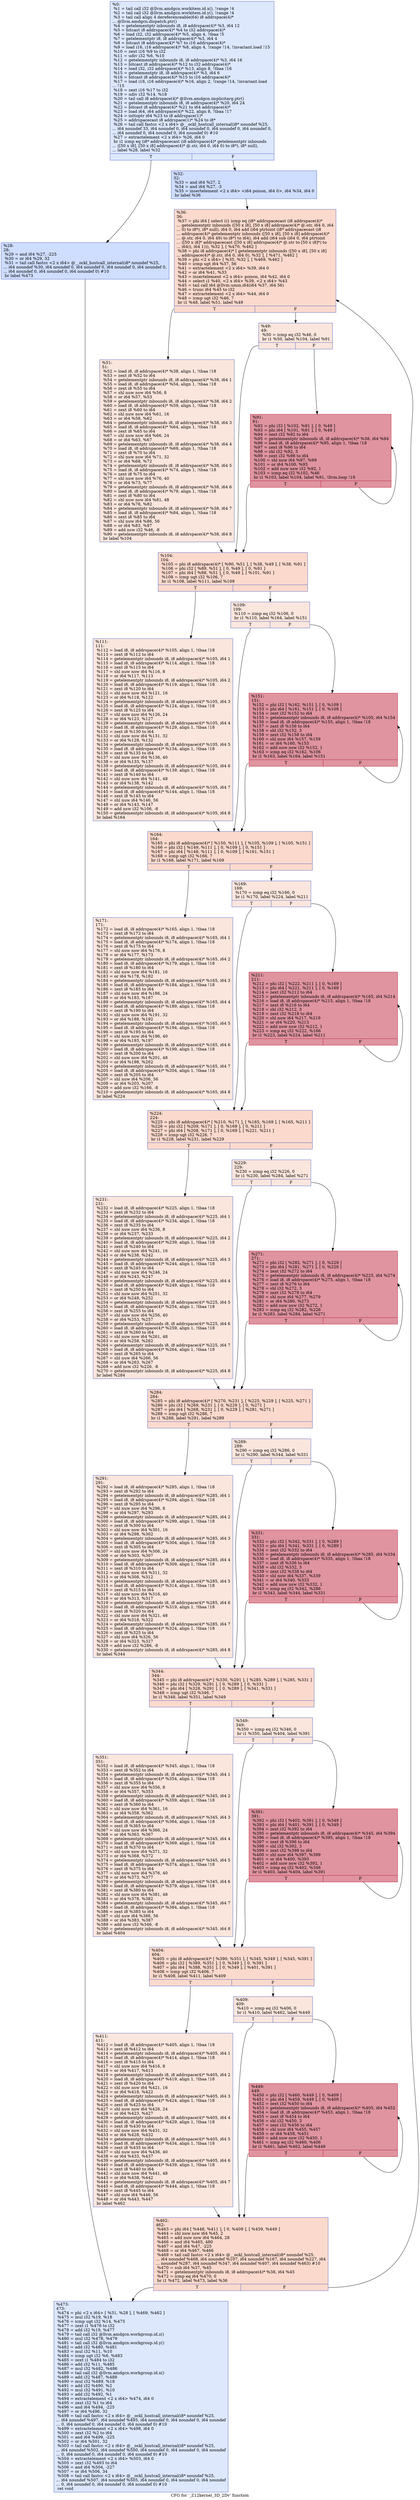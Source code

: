 digraph "CFG for '_Z12kernel_3D_2Dv' function" {
	label="CFG for '_Z12kernel_3D_2Dv' function";

	Node0x4ec10a0 [shape=record,color="#3d50c3ff", style=filled, fillcolor="#b2ccfb70",label="{%0:\l  %1 = tail call i32 @llvm.amdgcn.workitem.id.x(), !range !4\l  %2 = tail call i32 @llvm.amdgcn.workitem.id.y(), !range !4\l  %3 = tail call align 4 dereferenceable(64) i8 addrspace(4)*\l... @llvm.amdgcn.dispatch.ptr()\l  %4 = getelementptr inbounds i8, i8 addrspace(4)* %3, i64 12\l  %5 = bitcast i8 addrspace(4)* %4 to i32 addrspace(4)*\l  %6 = load i32, i32 addrspace(4)* %5, align 4, !tbaa !5\l  %7 = getelementptr i8, i8 addrspace(4)* %3, i64 4\l  %8 = bitcast i8 addrspace(4)* %7 to i16 addrspace(4)*\l  %9 = load i16, i16 addrspace(4)* %8, align 4, !range !14, !invariant.load !15\l  %10 = zext i16 %9 to i32\l  %11 = udiv i32 %6, %10\l  %12 = getelementptr inbounds i8, i8 addrspace(4)* %3, i64 16\l  %13 = bitcast i8 addrspace(4)* %12 to i32 addrspace(4)*\l  %14 = load i32, i32 addrspace(4)* %13, align 8, !tbaa !16\l  %15 = getelementptr i8, i8 addrspace(4)* %3, i64 6\l  %16 = bitcast i8 addrspace(4)* %15 to i16 addrspace(4)*\l  %17 = load i16, i16 addrspace(4)* %16, align 2, !range !14, !invariant.load\l... !15\l  %18 = zext i16 %17 to i32\l  %19 = udiv i32 %14, %18\l  %20 = tail call i8 addrspace(4)* @llvm.amdgcn.implicitarg.ptr()\l  %21 = getelementptr inbounds i8, i8 addrspace(4)* %20, i64 24\l  %22 = bitcast i8 addrspace(4)* %21 to i64 addrspace(4)*\l  %23 = load i64, i64 addrspace(4)* %22, align 8, !tbaa !17\l  %24 = inttoptr i64 %23 to i8 addrspace(1)*\l  %25 = addrspacecast i8 addrspace(1)* %24 to i8*\l  %26 = tail call fastcc \<2 x i64\> @__ockl_hostcall_internal(i8* noundef %25,\l... i64 noundef 33, i64 noundef 0, i64 noundef 0, i64 noundef 0, i64 noundef 0,\l... i64 noundef 0, i64 noundef 0, i64 noundef 0) #10\l  %27 = extractelement \<2 x i64\> %26, i64 0\l  br i1 icmp eq (i8* addrspacecast (i8 addrspace(4)* getelementptr inbounds\l... ([50 x i8], [50 x i8] addrspace(4)* @.str, i64 0, i64 0) to i8*), i8* null),\l... label %28, label %32\l|{<s0>T|<s1>F}}"];
	Node0x4ec10a0:s0 -> Node0x4ec58a0;
	Node0x4ec10a0:s1 -> Node0x4ec6290;
	Node0x4ec58a0 [shape=record,color="#3d50c3ff", style=filled, fillcolor="#93b5fe70",label="{%28:\l28:                                               \l  %29 = and i64 %27, -225\l  %30 = or i64 %29, 32\l  %31 = tail call fastcc \<2 x i64\> @__ockl_hostcall_internal(i8* noundef %25,\l... i64 noundef %30, i64 noundef 0, i64 noundef 0, i64 noundef 0, i64 noundef 0,\l... i64 noundef 0, i64 noundef 0, i64 noundef 0) #10\l  br label %473\l}"];
	Node0x4ec58a0 -> Node0x4ec6570;
	Node0x4ec6290 [shape=record,color="#3d50c3ff", style=filled, fillcolor="#93b5fe70",label="{%32:\l32:                                               \l  %33 = and i64 %27, 2\l  %34 = and i64 %27, -3\l  %35 = insertelement \<2 x i64\> \<i64 poison, i64 0\>, i64 %34, i64 0\l  br label %36\l}"];
	Node0x4ec6290 -> Node0x4ec7230;
	Node0x4ec7230 [shape=record,color="#3d50c3ff", style=filled, fillcolor="#f7ac8e70",label="{%36:\l36:                                               \l  %37 = phi i64 [ select (i1 icmp eq (i8* addrspacecast (i8 addrspace(4)*\l... getelementptr inbounds ([50 x i8], [50 x i8] addrspace(4)* @.str, i64 0, i64\l... 0) to i8*), i8* null), i64 0, i64 add (i64 ptrtoint (i8* addrspacecast (i8\l... addrspace(4)* getelementptr inbounds ([50 x i8], [50 x i8] addrspace(4)*\l... @.str, i64 0, i64 49) to i8*) to i64), i64 add (i64 sub (i64 0, i64 ptrtoint\l... ([50 x i8]* addrspacecast ([50 x i8] addrspace(4)* @.str to [50 x i8]*) to\l... i64)), i64 1))), %32 ], [ %470, %462 ]\l  %38 = phi i8 addrspace(4)* [ getelementptr inbounds ([50 x i8], [50 x i8]\l... addrspace(4)* @.str, i64 0, i64 0), %32 ], [ %471, %462 ]\l  %39 = phi \<2 x i64\> [ %35, %32 ], [ %469, %462 ]\l  %40 = icmp ugt i64 %37, 56\l  %41 = extractelement \<2 x i64\> %39, i64 0\l  %42 = or i64 %41, %33\l  %43 = insertelement \<2 x i64\> poison, i64 %42, i64 0\l  %44 = select i1 %40, \<2 x i64\> %39, \<2 x i64\> %43\l  %45 = tail call i64 @llvm.umin.i64(i64 %37, i64 56)\l  %46 = trunc i64 %45 to i32\l  %47 = extractelement \<2 x i64\> %44, i64 0\l  %48 = icmp ugt i32 %46, 7\l  br i1 %48, label %51, label %49\l|{<s0>T|<s1>F}}"];
	Node0x4ec7230:s0 -> Node0x4ec8180;
	Node0x4ec7230:s1 -> Node0x4ec8210;
	Node0x4ec8210 [shape=record,color="#3d50c3ff", style=filled, fillcolor="#f3c7b170",label="{%49:\l49:                                               \l  %50 = icmp eq i32 %46, 0\l  br i1 %50, label %104, label %91\l|{<s0>T|<s1>F}}"];
	Node0x4ec8210:s0 -> Node0x4ec8410;
	Node0x4ec8210:s1 -> Node0x4ec8460;
	Node0x4ec8180 [shape=record,color="#3d50c3ff", style=filled, fillcolor="#f3c7b170",label="{%51:\l51:                                               \l  %52 = load i8, i8 addrspace(4)* %38, align 1, !tbaa !18\l  %53 = zext i8 %52 to i64\l  %54 = getelementptr inbounds i8, i8 addrspace(4)* %38, i64 1\l  %55 = load i8, i8 addrspace(4)* %54, align 1, !tbaa !18\l  %56 = zext i8 %55 to i64\l  %57 = shl nuw nsw i64 %56, 8\l  %58 = or i64 %57, %53\l  %59 = getelementptr inbounds i8, i8 addrspace(4)* %38, i64 2\l  %60 = load i8, i8 addrspace(4)* %59, align 1, !tbaa !18\l  %61 = zext i8 %60 to i64\l  %62 = shl nuw nsw i64 %61, 16\l  %63 = or i64 %58, %62\l  %64 = getelementptr inbounds i8, i8 addrspace(4)* %38, i64 3\l  %65 = load i8, i8 addrspace(4)* %64, align 1, !tbaa !18\l  %66 = zext i8 %65 to i64\l  %67 = shl nuw nsw i64 %66, 24\l  %68 = or i64 %63, %67\l  %69 = getelementptr inbounds i8, i8 addrspace(4)* %38, i64 4\l  %70 = load i8, i8 addrspace(4)* %69, align 1, !tbaa !18\l  %71 = zext i8 %70 to i64\l  %72 = shl nuw nsw i64 %71, 32\l  %73 = or i64 %68, %72\l  %74 = getelementptr inbounds i8, i8 addrspace(4)* %38, i64 5\l  %75 = load i8, i8 addrspace(4)* %74, align 1, !tbaa !18\l  %76 = zext i8 %75 to i64\l  %77 = shl nuw nsw i64 %76, 40\l  %78 = or i64 %73, %77\l  %79 = getelementptr inbounds i8, i8 addrspace(4)* %38, i64 6\l  %80 = load i8, i8 addrspace(4)* %79, align 1, !tbaa !18\l  %81 = zext i8 %80 to i64\l  %82 = shl nuw nsw i64 %81, 48\l  %83 = or i64 %78, %82\l  %84 = getelementptr inbounds i8, i8 addrspace(4)* %38, i64 7\l  %85 = load i8, i8 addrspace(4)* %84, align 1, !tbaa !18\l  %86 = zext i8 %85 to i64\l  %87 = shl nuw i64 %86, 56\l  %88 = or i64 %83, %87\l  %89 = add nsw i32 %46, -8\l  %90 = getelementptr inbounds i8, i8 addrspace(4)* %38, i64 8\l  br label %104\l}"];
	Node0x4ec8180 -> Node0x4ec8410;
	Node0x4ec8460 [shape=record,color="#b70d28ff", style=filled, fillcolor="#b70d2870",label="{%91:\l91:                                               \l  %92 = phi i32 [ %102, %91 ], [ 0, %49 ]\l  %93 = phi i64 [ %101, %91 ], [ 0, %49 ]\l  %94 = zext i32 %92 to i64\l  %95 = getelementptr inbounds i8, i8 addrspace(4)* %38, i64 %94\l  %96 = load i8, i8 addrspace(4)* %95, align 1, !tbaa !18\l  %97 = zext i8 %96 to i64\l  %98 = shl i32 %92, 3\l  %99 = zext i32 %98 to i64\l  %100 = shl nuw i64 %97, %99\l  %101 = or i64 %100, %93\l  %102 = add nuw nsw i32 %92, 1\l  %103 = icmp eq i32 %102, %46\l  br i1 %103, label %104, label %91, !llvm.loop !19\l|{<s0>T|<s1>F}}"];
	Node0x4ec8460:s0 -> Node0x4ec8410;
	Node0x4ec8460:s1 -> Node0x4ec8460;
	Node0x4ec8410 [shape=record,color="#3d50c3ff", style=filled, fillcolor="#f7ac8e70",label="{%104:\l104:                                              \l  %105 = phi i8 addrspace(4)* [ %90, %51 ], [ %38, %49 ], [ %38, %91 ]\l  %106 = phi i32 [ %89, %51 ], [ 0, %49 ], [ 0, %91 ]\l  %107 = phi i64 [ %88, %51 ], [ 0, %49 ], [ %101, %91 ]\l  %108 = icmp ugt i32 %106, 7\l  br i1 %108, label %111, label %109\l|{<s0>T|<s1>F}}"];
	Node0x4ec8410:s0 -> Node0x4ecb0a0;
	Node0x4ec8410:s1 -> Node0x4ecb0f0;
	Node0x4ecb0f0 [shape=record,color="#3d50c3ff", style=filled, fillcolor="#f3c7b170",label="{%109:\l109:                                              \l  %110 = icmp eq i32 %106, 0\l  br i1 %110, label %164, label %151\l|{<s0>T|<s1>F}}"];
	Node0x4ecb0f0:s0 -> Node0x4ecb2c0;
	Node0x4ecb0f0:s1 -> Node0x4ecb310;
	Node0x4ecb0a0 [shape=record,color="#3d50c3ff", style=filled, fillcolor="#f3c7b170",label="{%111:\l111:                                              \l  %112 = load i8, i8 addrspace(4)* %105, align 1, !tbaa !18\l  %113 = zext i8 %112 to i64\l  %114 = getelementptr inbounds i8, i8 addrspace(4)* %105, i64 1\l  %115 = load i8, i8 addrspace(4)* %114, align 1, !tbaa !18\l  %116 = zext i8 %115 to i64\l  %117 = shl nuw nsw i64 %116, 8\l  %118 = or i64 %117, %113\l  %119 = getelementptr inbounds i8, i8 addrspace(4)* %105, i64 2\l  %120 = load i8, i8 addrspace(4)* %119, align 1, !tbaa !18\l  %121 = zext i8 %120 to i64\l  %122 = shl nuw nsw i64 %121, 16\l  %123 = or i64 %118, %122\l  %124 = getelementptr inbounds i8, i8 addrspace(4)* %105, i64 3\l  %125 = load i8, i8 addrspace(4)* %124, align 1, !tbaa !18\l  %126 = zext i8 %125 to i64\l  %127 = shl nuw nsw i64 %126, 24\l  %128 = or i64 %123, %127\l  %129 = getelementptr inbounds i8, i8 addrspace(4)* %105, i64 4\l  %130 = load i8, i8 addrspace(4)* %129, align 1, !tbaa !18\l  %131 = zext i8 %130 to i64\l  %132 = shl nuw nsw i64 %131, 32\l  %133 = or i64 %128, %132\l  %134 = getelementptr inbounds i8, i8 addrspace(4)* %105, i64 5\l  %135 = load i8, i8 addrspace(4)* %134, align 1, !tbaa !18\l  %136 = zext i8 %135 to i64\l  %137 = shl nuw nsw i64 %136, 40\l  %138 = or i64 %133, %137\l  %139 = getelementptr inbounds i8, i8 addrspace(4)* %105, i64 6\l  %140 = load i8, i8 addrspace(4)* %139, align 1, !tbaa !18\l  %141 = zext i8 %140 to i64\l  %142 = shl nuw nsw i64 %141, 48\l  %143 = or i64 %138, %142\l  %144 = getelementptr inbounds i8, i8 addrspace(4)* %105, i64 7\l  %145 = load i8, i8 addrspace(4)* %144, align 1, !tbaa !18\l  %146 = zext i8 %145 to i64\l  %147 = shl nuw i64 %146, 56\l  %148 = or i64 %143, %147\l  %149 = add nsw i32 %106, -8\l  %150 = getelementptr inbounds i8, i8 addrspace(4)* %105, i64 8\l  br label %164\l}"];
	Node0x4ecb0a0 -> Node0x4ecb2c0;
	Node0x4ecb310 [shape=record,color="#b70d28ff", style=filled, fillcolor="#b70d2870",label="{%151:\l151:                                              \l  %152 = phi i32 [ %162, %151 ], [ 0, %109 ]\l  %153 = phi i64 [ %161, %151 ], [ 0, %109 ]\l  %154 = zext i32 %152 to i64\l  %155 = getelementptr inbounds i8, i8 addrspace(4)* %105, i64 %154\l  %156 = load i8, i8 addrspace(4)* %155, align 1, !tbaa !18\l  %157 = zext i8 %156 to i64\l  %158 = shl i32 %152, 3\l  %159 = zext i32 %158 to i64\l  %160 = shl nuw i64 %157, %159\l  %161 = or i64 %160, %153\l  %162 = add nuw nsw i32 %152, 1\l  %163 = icmp eq i32 %162, %106\l  br i1 %163, label %164, label %151\l|{<s0>T|<s1>F}}"];
	Node0x4ecb310:s0 -> Node0x4ecb2c0;
	Node0x4ecb310:s1 -> Node0x4ecb310;
	Node0x4ecb2c0 [shape=record,color="#3d50c3ff", style=filled, fillcolor="#f7ac8e70",label="{%164:\l164:                                              \l  %165 = phi i8 addrspace(4)* [ %150, %111 ], [ %105, %109 ], [ %105, %151 ]\l  %166 = phi i32 [ %149, %111 ], [ 0, %109 ], [ 0, %151 ]\l  %167 = phi i64 [ %148, %111 ], [ 0, %109 ], [ %161, %151 ]\l  %168 = icmp ugt i32 %166, 7\l  br i1 %168, label %171, label %169\l|{<s0>T|<s1>F}}"];
	Node0x4ecb2c0:s0 -> Node0x4ecd7f0;
	Node0x4ecb2c0:s1 -> Node0x4ecd840;
	Node0x4ecd840 [shape=record,color="#3d50c3ff", style=filled, fillcolor="#f3c7b170",label="{%169:\l169:                                              \l  %170 = icmp eq i32 %166, 0\l  br i1 %170, label %224, label %211\l|{<s0>T|<s1>F}}"];
	Node0x4ecd840:s0 -> Node0x4ecd9d0;
	Node0x4ecd840:s1 -> Node0x4ecda20;
	Node0x4ecd7f0 [shape=record,color="#3d50c3ff", style=filled, fillcolor="#f3c7b170",label="{%171:\l171:                                              \l  %172 = load i8, i8 addrspace(4)* %165, align 1, !tbaa !18\l  %173 = zext i8 %172 to i64\l  %174 = getelementptr inbounds i8, i8 addrspace(4)* %165, i64 1\l  %175 = load i8, i8 addrspace(4)* %174, align 1, !tbaa !18\l  %176 = zext i8 %175 to i64\l  %177 = shl nuw nsw i64 %176, 8\l  %178 = or i64 %177, %173\l  %179 = getelementptr inbounds i8, i8 addrspace(4)* %165, i64 2\l  %180 = load i8, i8 addrspace(4)* %179, align 1, !tbaa !18\l  %181 = zext i8 %180 to i64\l  %182 = shl nuw nsw i64 %181, 16\l  %183 = or i64 %178, %182\l  %184 = getelementptr inbounds i8, i8 addrspace(4)* %165, i64 3\l  %185 = load i8, i8 addrspace(4)* %184, align 1, !tbaa !18\l  %186 = zext i8 %185 to i64\l  %187 = shl nuw nsw i64 %186, 24\l  %188 = or i64 %183, %187\l  %189 = getelementptr inbounds i8, i8 addrspace(4)* %165, i64 4\l  %190 = load i8, i8 addrspace(4)* %189, align 1, !tbaa !18\l  %191 = zext i8 %190 to i64\l  %192 = shl nuw nsw i64 %191, 32\l  %193 = or i64 %188, %192\l  %194 = getelementptr inbounds i8, i8 addrspace(4)* %165, i64 5\l  %195 = load i8, i8 addrspace(4)* %194, align 1, !tbaa !18\l  %196 = zext i8 %195 to i64\l  %197 = shl nuw nsw i64 %196, 40\l  %198 = or i64 %193, %197\l  %199 = getelementptr inbounds i8, i8 addrspace(4)* %165, i64 6\l  %200 = load i8, i8 addrspace(4)* %199, align 1, !tbaa !18\l  %201 = zext i8 %200 to i64\l  %202 = shl nuw nsw i64 %201, 48\l  %203 = or i64 %198, %202\l  %204 = getelementptr inbounds i8, i8 addrspace(4)* %165, i64 7\l  %205 = load i8, i8 addrspace(4)* %204, align 1, !tbaa !18\l  %206 = zext i8 %205 to i64\l  %207 = shl nuw i64 %206, 56\l  %208 = or i64 %203, %207\l  %209 = add nsw i32 %166, -8\l  %210 = getelementptr inbounds i8, i8 addrspace(4)* %165, i64 8\l  br label %224\l}"];
	Node0x4ecd7f0 -> Node0x4ecd9d0;
	Node0x4ecda20 [shape=record,color="#b70d28ff", style=filled, fillcolor="#b70d2870",label="{%211:\l211:                                              \l  %212 = phi i32 [ %222, %211 ], [ 0, %169 ]\l  %213 = phi i64 [ %221, %211 ], [ 0, %169 ]\l  %214 = zext i32 %212 to i64\l  %215 = getelementptr inbounds i8, i8 addrspace(4)* %165, i64 %214\l  %216 = load i8, i8 addrspace(4)* %215, align 1, !tbaa !18\l  %217 = zext i8 %216 to i64\l  %218 = shl i32 %212, 3\l  %219 = zext i32 %218 to i64\l  %220 = shl nuw i64 %217, %219\l  %221 = or i64 %220, %213\l  %222 = add nuw nsw i32 %212, 1\l  %223 = icmp eq i32 %222, %166\l  br i1 %223, label %224, label %211\l|{<s0>T|<s1>F}}"];
	Node0x4ecda20:s0 -> Node0x4ecd9d0;
	Node0x4ecda20:s1 -> Node0x4ecda20;
	Node0x4ecd9d0 [shape=record,color="#3d50c3ff", style=filled, fillcolor="#f7ac8e70",label="{%224:\l224:                                              \l  %225 = phi i8 addrspace(4)* [ %210, %171 ], [ %165, %169 ], [ %165, %211 ]\l  %226 = phi i32 [ %209, %171 ], [ 0, %169 ], [ 0, %211 ]\l  %227 = phi i64 [ %208, %171 ], [ 0, %169 ], [ %221, %211 ]\l  %228 = icmp ugt i32 %226, 7\l  br i1 %228, label %231, label %229\l|{<s0>T|<s1>F}}"];
	Node0x4ecd9d0:s0 -> Node0x4ecfa70;
	Node0x4ecd9d0:s1 -> Node0x4ecfac0;
	Node0x4ecfac0 [shape=record,color="#3d50c3ff", style=filled, fillcolor="#f3c7b170",label="{%229:\l229:                                              \l  %230 = icmp eq i32 %226, 0\l  br i1 %230, label %284, label %271\l|{<s0>T|<s1>F}}"];
	Node0x4ecfac0:s0 -> Node0x4ecfc50;
	Node0x4ecfac0:s1 -> Node0x4ecfca0;
	Node0x4ecfa70 [shape=record,color="#3d50c3ff", style=filled, fillcolor="#f3c7b170",label="{%231:\l231:                                              \l  %232 = load i8, i8 addrspace(4)* %225, align 1, !tbaa !18\l  %233 = zext i8 %232 to i64\l  %234 = getelementptr inbounds i8, i8 addrspace(4)* %225, i64 1\l  %235 = load i8, i8 addrspace(4)* %234, align 1, !tbaa !18\l  %236 = zext i8 %235 to i64\l  %237 = shl nuw nsw i64 %236, 8\l  %238 = or i64 %237, %233\l  %239 = getelementptr inbounds i8, i8 addrspace(4)* %225, i64 2\l  %240 = load i8, i8 addrspace(4)* %239, align 1, !tbaa !18\l  %241 = zext i8 %240 to i64\l  %242 = shl nuw nsw i64 %241, 16\l  %243 = or i64 %238, %242\l  %244 = getelementptr inbounds i8, i8 addrspace(4)* %225, i64 3\l  %245 = load i8, i8 addrspace(4)* %244, align 1, !tbaa !18\l  %246 = zext i8 %245 to i64\l  %247 = shl nuw nsw i64 %246, 24\l  %248 = or i64 %243, %247\l  %249 = getelementptr inbounds i8, i8 addrspace(4)* %225, i64 4\l  %250 = load i8, i8 addrspace(4)* %249, align 1, !tbaa !18\l  %251 = zext i8 %250 to i64\l  %252 = shl nuw nsw i64 %251, 32\l  %253 = or i64 %248, %252\l  %254 = getelementptr inbounds i8, i8 addrspace(4)* %225, i64 5\l  %255 = load i8, i8 addrspace(4)* %254, align 1, !tbaa !18\l  %256 = zext i8 %255 to i64\l  %257 = shl nuw nsw i64 %256, 40\l  %258 = or i64 %253, %257\l  %259 = getelementptr inbounds i8, i8 addrspace(4)* %225, i64 6\l  %260 = load i8, i8 addrspace(4)* %259, align 1, !tbaa !18\l  %261 = zext i8 %260 to i64\l  %262 = shl nuw nsw i64 %261, 48\l  %263 = or i64 %258, %262\l  %264 = getelementptr inbounds i8, i8 addrspace(4)* %225, i64 7\l  %265 = load i8, i8 addrspace(4)* %264, align 1, !tbaa !18\l  %266 = zext i8 %265 to i64\l  %267 = shl nuw i64 %266, 56\l  %268 = or i64 %263, %267\l  %269 = add nsw i32 %226, -8\l  %270 = getelementptr inbounds i8, i8 addrspace(4)* %225, i64 8\l  br label %284\l}"];
	Node0x4ecfa70 -> Node0x4ecfc50;
	Node0x4ecfca0 [shape=record,color="#b70d28ff", style=filled, fillcolor="#b70d2870",label="{%271:\l271:                                              \l  %272 = phi i32 [ %282, %271 ], [ 0, %229 ]\l  %273 = phi i64 [ %281, %271 ], [ 0, %229 ]\l  %274 = zext i32 %272 to i64\l  %275 = getelementptr inbounds i8, i8 addrspace(4)* %225, i64 %274\l  %276 = load i8, i8 addrspace(4)* %275, align 1, !tbaa !18\l  %277 = zext i8 %276 to i64\l  %278 = shl i32 %272, 3\l  %279 = zext i32 %278 to i64\l  %280 = shl nuw i64 %277, %279\l  %281 = or i64 %280, %273\l  %282 = add nuw nsw i32 %272, 1\l  %283 = icmp eq i32 %282, %226\l  br i1 %283, label %284, label %271\l|{<s0>T|<s1>F}}"];
	Node0x4ecfca0:s0 -> Node0x4ecfc50;
	Node0x4ecfca0:s1 -> Node0x4ecfca0;
	Node0x4ecfc50 [shape=record,color="#3d50c3ff", style=filled, fillcolor="#f7ac8e70",label="{%284:\l284:                                              \l  %285 = phi i8 addrspace(4)* [ %270, %231 ], [ %225, %229 ], [ %225, %271 ]\l  %286 = phi i32 [ %269, %231 ], [ 0, %229 ], [ 0, %271 ]\l  %287 = phi i64 [ %268, %231 ], [ 0, %229 ], [ %281, %271 ]\l  %288 = icmp ugt i32 %286, 7\l  br i1 %288, label %291, label %289\l|{<s0>T|<s1>F}}"];
	Node0x4ecfc50:s0 -> Node0x4ed24d0;
	Node0x4ecfc50:s1 -> Node0x4ed2520;
	Node0x4ed2520 [shape=record,color="#3d50c3ff", style=filled, fillcolor="#f3c7b170",label="{%289:\l289:                                              \l  %290 = icmp eq i32 %286, 0\l  br i1 %290, label %344, label %331\l|{<s0>T|<s1>F}}"];
	Node0x4ed2520:s0 -> Node0x4ed26b0;
	Node0x4ed2520:s1 -> Node0x4ed2700;
	Node0x4ed24d0 [shape=record,color="#3d50c3ff", style=filled, fillcolor="#f3c7b170",label="{%291:\l291:                                              \l  %292 = load i8, i8 addrspace(4)* %285, align 1, !tbaa !18\l  %293 = zext i8 %292 to i64\l  %294 = getelementptr inbounds i8, i8 addrspace(4)* %285, i64 1\l  %295 = load i8, i8 addrspace(4)* %294, align 1, !tbaa !18\l  %296 = zext i8 %295 to i64\l  %297 = shl nuw nsw i64 %296, 8\l  %298 = or i64 %297, %293\l  %299 = getelementptr inbounds i8, i8 addrspace(4)* %285, i64 2\l  %300 = load i8, i8 addrspace(4)* %299, align 1, !tbaa !18\l  %301 = zext i8 %300 to i64\l  %302 = shl nuw nsw i64 %301, 16\l  %303 = or i64 %298, %302\l  %304 = getelementptr inbounds i8, i8 addrspace(4)* %285, i64 3\l  %305 = load i8, i8 addrspace(4)* %304, align 1, !tbaa !18\l  %306 = zext i8 %305 to i64\l  %307 = shl nuw nsw i64 %306, 24\l  %308 = or i64 %303, %307\l  %309 = getelementptr inbounds i8, i8 addrspace(4)* %285, i64 4\l  %310 = load i8, i8 addrspace(4)* %309, align 1, !tbaa !18\l  %311 = zext i8 %310 to i64\l  %312 = shl nuw nsw i64 %311, 32\l  %313 = or i64 %308, %312\l  %314 = getelementptr inbounds i8, i8 addrspace(4)* %285, i64 5\l  %315 = load i8, i8 addrspace(4)* %314, align 1, !tbaa !18\l  %316 = zext i8 %315 to i64\l  %317 = shl nuw nsw i64 %316, 40\l  %318 = or i64 %313, %317\l  %319 = getelementptr inbounds i8, i8 addrspace(4)* %285, i64 6\l  %320 = load i8, i8 addrspace(4)* %319, align 1, !tbaa !18\l  %321 = zext i8 %320 to i64\l  %322 = shl nuw nsw i64 %321, 48\l  %323 = or i64 %318, %322\l  %324 = getelementptr inbounds i8, i8 addrspace(4)* %285, i64 7\l  %325 = load i8, i8 addrspace(4)* %324, align 1, !tbaa !18\l  %326 = zext i8 %325 to i64\l  %327 = shl nuw i64 %326, 56\l  %328 = or i64 %323, %327\l  %329 = add nsw i32 %286, -8\l  %330 = getelementptr inbounds i8, i8 addrspace(4)* %285, i64 8\l  br label %344\l}"];
	Node0x4ed24d0 -> Node0x4ed26b0;
	Node0x4ed2700 [shape=record,color="#b70d28ff", style=filled, fillcolor="#b70d2870",label="{%331:\l331:                                              \l  %332 = phi i32 [ %342, %331 ], [ 0, %289 ]\l  %333 = phi i64 [ %341, %331 ], [ 0, %289 ]\l  %334 = zext i32 %332 to i64\l  %335 = getelementptr inbounds i8, i8 addrspace(4)* %285, i64 %334\l  %336 = load i8, i8 addrspace(4)* %335, align 1, !tbaa !18\l  %337 = zext i8 %336 to i64\l  %338 = shl i32 %332, 3\l  %339 = zext i32 %338 to i64\l  %340 = shl nuw i64 %337, %339\l  %341 = or i64 %340, %333\l  %342 = add nuw nsw i32 %332, 1\l  %343 = icmp eq i32 %342, %286\l  br i1 %343, label %344, label %331\l|{<s0>T|<s1>F}}"];
	Node0x4ed2700:s0 -> Node0x4ed26b0;
	Node0x4ed2700:s1 -> Node0x4ed2700;
	Node0x4ed26b0 [shape=record,color="#3d50c3ff", style=filled, fillcolor="#f7ac8e70",label="{%344:\l344:                                              \l  %345 = phi i8 addrspace(4)* [ %330, %291 ], [ %285, %289 ], [ %285, %331 ]\l  %346 = phi i32 [ %329, %291 ], [ 0, %289 ], [ 0, %331 ]\l  %347 = phi i64 [ %328, %291 ], [ 0, %289 ], [ %341, %331 ]\l  %348 = icmp ugt i32 %346, 7\l  br i1 %348, label %351, label %349\l|{<s0>T|<s1>F}}"];
	Node0x4ed26b0:s0 -> Node0x4ed5120;
	Node0x4ed26b0:s1 -> Node0x4ed5170;
	Node0x4ed5170 [shape=record,color="#3d50c3ff", style=filled, fillcolor="#f3c7b170",label="{%349:\l349:                                              \l  %350 = icmp eq i32 %346, 0\l  br i1 %350, label %404, label %391\l|{<s0>T|<s1>F}}"];
	Node0x4ed5170:s0 -> Node0x4ed5300;
	Node0x4ed5170:s1 -> Node0x4ed5350;
	Node0x4ed5120 [shape=record,color="#3d50c3ff", style=filled, fillcolor="#f3c7b170",label="{%351:\l351:                                              \l  %352 = load i8, i8 addrspace(4)* %345, align 1, !tbaa !18\l  %353 = zext i8 %352 to i64\l  %354 = getelementptr inbounds i8, i8 addrspace(4)* %345, i64 1\l  %355 = load i8, i8 addrspace(4)* %354, align 1, !tbaa !18\l  %356 = zext i8 %355 to i64\l  %357 = shl nuw nsw i64 %356, 8\l  %358 = or i64 %357, %353\l  %359 = getelementptr inbounds i8, i8 addrspace(4)* %345, i64 2\l  %360 = load i8, i8 addrspace(4)* %359, align 1, !tbaa !18\l  %361 = zext i8 %360 to i64\l  %362 = shl nuw nsw i64 %361, 16\l  %363 = or i64 %358, %362\l  %364 = getelementptr inbounds i8, i8 addrspace(4)* %345, i64 3\l  %365 = load i8, i8 addrspace(4)* %364, align 1, !tbaa !18\l  %366 = zext i8 %365 to i64\l  %367 = shl nuw nsw i64 %366, 24\l  %368 = or i64 %363, %367\l  %369 = getelementptr inbounds i8, i8 addrspace(4)* %345, i64 4\l  %370 = load i8, i8 addrspace(4)* %369, align 1, !tbaa !18\l  %371 = zext i8 %370 to i64\l  %372 = shl nuw nsw i64 %371, 32\l  %373 = or i64 %368, %372\l  %374 = getelementptr inbounds i8, i8 addrspace(4)* %345, i64 5\l  %375 = load i8, i8 addrspace(4)* %374, align 1, !tbaa !18\l  %376 = zext i8 %375 to i64\l  %377 = shl nuw nsw i64 %376, 40\l  %378 = or i64 %373, %377\l  %379 = getelementptr inbounds i8, i8 addrspace(4)* %345, i64 6\l  %380 = load i8, i8 addrspace(4)* %379, align 1, !tbaa !18\l  %381 = zext i8 %380 to i64\l  %382 = shl nuw nsw i64 %381, 48\l  %383 = or i64 %378, %382\l  %384 = getelementptr inbounds i8, i8 addrspace(4)* %345, i64 7\l  %385 = load i8, i8 addrspace(4)* %384, align 1, !tbaa !18\l  %386 = zext i8 %385 to i64\l  %387 = shl nuw i64 %386, 56\l  %388 = or i64 %383, %387\l  %389 = add nsw i32 %346, -8\l  %390 = getelementptr inbounds i8, i8 addrspace(4)* %345, i64 8\l  br label %404\l}"];
	Node0x4ed5120 -> Node0x4ed5300;
	Node0x4ed5350 [shape=record,color="#b70d28ff", style=filled, fillcolor="#b70d2870",label="{%391:\l391:                                              \l  %392 = phi i32 [ %402, %391 ], [ 0, %349 ]\l  %393 = phi i64 [ %401, %391 ], [ 0, %349 ]\l  %394 = zext i32 %392 to i64\l  %395 = getelementptr inbounds i8, i8 addrspace(4)* %345, i64 %394\l  %396 = load i8, i8 addrspace(4)* %395, align 1, !tbaa !18\l  %397 = zext i8 %396 to i64\l  %398 = shl i32 %392, 3\l  %399 = zext i32 %398 to i64\l  %400 = shl nuw i64 %397, %399\l  %401 = or i64 %400, %393\l  %402 = add nuw nsw i32 %392, 1\l  %403 = icmp eq i32 %402, %346\l  br i1 %403, label %404, label %391\l|{<s0>T|<s1>F}}"];
	Node0x4ed5350:s0 -> Node0x4ed5300;
	Node0x4ed5350:s1 -> Node0x4ed5350;
	Node0x4ed5300 [shape=record,color="#3d50c3ff", style=filled, fillcolor="#f7ac8e70",label="{%404:\l404:                                              \l  %405 = phi i8 addrspace(4)* [ %390, %351 ], [ %345, %349 ], [ %345, %391 ]\l  %406 = phi i32 [ %389, %351 ], [ 0, %349 ], [ 0, %391 ]\l  %407 = phi i64 [ %388, %351 ], [ 0, %349 ], [ %401, %391 ]\l  %408 = icmp ugt i32 %406, 7\l  br i1 %408, label %411, label %409\l|{<s0>T|<s1>F}}"];
	Node0x4ed5300:s0 -> Node0x4ed7980;
	Node0x4ed5300:s1 -> Node0x4ed79d0;
	Node0x4ed79d0 [shape=record,color="#3d50c3ff", style=filled, fillcolor="#f3c7b170",label="{%409:\l409:                                              \l  %410 = icmp eq i32 %406, 0\l  br i1 %410, label %462, label %449\l|{<s0>T|<s1>F}}"];
	Node0x4ed79d0:s0 -> Node0x4ec76b0;
	Node0x4ed79d0:s1 -> Node0x4ed7b60;
	Node0x4ed7980 [shape=record,color="#3d50c3ff", style=filled, fillcolor="#f3c7b170",label="{%411:\l411:                                              \l  %412 = load i8, i8 addrspace(4)* %405, align 1, !tbaa !18\l  %413 = zext i8 %412 to i64\l  %414 = getelementptr inbounds i8, i8 addrspace(4)* %405, i64 1\l  %415 = load i8, i8 addrspace(4)* %414, align 1, !tbaa !18\l  %416 = zext i8 %415 to i64\l  %417 = shl nuw nsw i64 %416, 8\l  %418 = or i64 %417, %413\l  %419 = getelementptr inbounds i8, i8 addrspace(4)* %405, i64 2\l  %420 = load i8, i8 addrspace(4)* %419, align 1, !tbaa !18\l  %421 = zext i8 %420 to i64\l  %422 = shl nuw nsw i64 %421, 16\l  %423 = or i64 %418, %422\l  %424 = getelementptr inbounds i8, i8 addrspace(4)* %405, i64 3\l  %425 = load i8, i8 addrspace(4)* %424, align 1, !tbaa !18\l  %426 = zext i8 %425 to i64\l  %427 = shl nuw nsw i64 %426, 24\l  %428 = or i64 %423, %427\l  %429 = getelementptr inbounds i8, i8 addrspace(4)* %405, i64 4\l  %430 = load i8, i8 addrspace(4)* %429, align 1, !tbaa !18\l  %431 = zext i8 %430 to i64\l  %432 = shl nuw nsw i64 %431, 32\l  %433 = or i64 %428, %432\l  %434 = getelementptr inbounds i8, i8 addrspace(4)* %405, i64 5\l  %435 = load i8, i8 addrspace(4)* %434, align 1, !tbaa !18\l  %436 = zext i8 %435 to i64\l  %437 = shl nuw nsw i64 %436, 40\l  %438 = or i64 %433, %437\l  %439 = getelementptr inbounds i8, i8 addrspace(4)* %405, i64 6\l  %440 = load i8, i8 addrspace(4)* %439, align 1, !tbaa !18\l  %441 = zext i8 %440 to i64\l  %442 = shl nuw nsw i64 %441, 48\l  %443 = or i64 %438, %442\l  %444 = getelementptr inbounds i8, i8 addrspace(4)* %405, i64 7\l  %445 = load i8, i8 addrspace(4)* %444, align 1, !tbaa !18\l  %446 = zext i8 %445 to i64\l  %447 = shl nuw i64 %446, 56\l  %448 = or i64 %443, %447\l  br label %462\l}"];
	Node0x4ed7980 -> Node0x4ec76b0;
	Node0x4ed7b60 [shape=record,color="#b70d28ff", style=filled, fillcolor="#b70d2870",label="{%449:\l449:                                              \l  %450 = phi i32 [ %460, %449 ], [ 0, %409 ]\l  %451 = phi i64 [ %459, %449 ], [ 0, %409 ]\l  %452 = zext i32 %450 to i64\l  %453 = getelementptr inbounds i8, i8 addrspace(4)* %405, i64 %452\l  %454 = load i8, i8 addrspace(4)* %453, align 1, !tbaa !18\l  %455 = zext i8 %454 to i64\l  %456 = shl i32 %450, 3\l  %457 = zext i32 %456 to i64\l  %458 = shl nuw i64 %455, %457\l  %459 = or i64 %458, %451\l  %460 = add nuw nsw i32 %450, 1\l  %461 = icmp eq i32 %460, %406\l  br i1 %461, label %462, label %449\l|{<s0>T|<s1>F}}"];
	Node0x4ed7b60:s0 -> Node0x4ec76b0;
	Node0x4ed7b60:s1 -> Node0x4ed7b60;
	Node0x4ec76b0 [shape=record,color="#3d50c3ff", style=filled, fillcolor="#f7ac8e70",label="{%462:\l462:                                              \l  %463 = phi i64 [ %448, %411 ], [ 0, %409 ], [ %459, %449 ]\l  %464 = shl nuw nsw i64 %45, 2\l  %465 = add nuw nsw i64 %464, 28\l  %466 = and i64 %465, 480\l  %467 = and i64 %47, -225\l  %468 = or i64 %467, %466\l  %469 = tail call fastcc \<2 x i64\> @__ockl_hostcall_internal(i8* noundef %25,\l... i64 noundef %468, i64 noundef %107, i64 noundef %167, i64 noundef %227, i64\l... noundef %287, i64 noundef %347, i64 noundef %407, i64 noundef %463) #10\l  %470 = sub i64 %37, %45\l  %471 = getelementptr inbounds i8, i8 addrspace(4)* %38, i64 %45\l  %472 = icmp eq i64 %470, 0\l  br i1 %472, label %473, label %36\l|{<s0>T|<s1>F}}"];
	Node0x4ec76b0:s0 -> Node0x4ec6570;
	Node0x4ec76b0:s1 -> Node0x4ec7230;
	Node0x4ec6570 [shape=record,color="#3d50c3ff", style=filled, fillcolor="#b2ccfb70",label="{%473:\l473:                                              \l  %474 = phi \<2 x i64\> [ %31, %28 ], [ %469, %462 ]\l  %475 = mul i32 %19, %18\l  %476 = icmp ugt i32 %14, %475\l  %477 = zext i1 %476 to i32\l  %478 = add i32 %19, %477\l  %479 = tail call i32 @llvm.amdgcn.workgroup.id.z()\l  %480 = mul i32 %478, %479\l  %481 = tail call i32 @llvm.amdgcn.workgroup.id.y()\l  %482 = add i32 %480, %481\l  %483 = mul i32 %11, %10\l  %484 = icmp ugt i32 %6, %483\l  %485 = zext i1 %484 to i32\l  %486 = add i32 %11, %485\l  %487 = mul i32 %482, %486\l  %488 = tail call i32 @llvm.amdgcn.workgroup.id.x()\l  %489 = add i32 %487, %488\l  %490 = mul i32 %489, %18\l  %491 = add i32 %490, %2\l  %492 = mul i32 %491, %10\l  %493 = add i32 %492, %1\l  %494 = extractelement \<2 x i64\> %474, i64 0\l  %495 = zext i32 %1 to i64\l  %496 = and i64 %494, -225\l  %497 = or i64 %496, 32\l  %498 = tail call fastcc \<2 x i64\> @__ockl_hostcall_internal(i8* noundef %25,\l... i64 noundef %497, i64 noundef %495, i64 noundef 0, i64 noundef 0, i64 noundef\l... 0, i64 noundef 0, i64 noundef 0, i64 noundef 0) #10\l  %499 = extractelement \<2 x i64\> %498, i64 0\l  %500 = zext i32 %2 to i64\l  %501 = and i64 %499, -225\l  %502 = or i64 %501, 32\l  %503 = tail call fastcc \<2 x i64\> @__ockl_hostcall_internal(i8* noundef %25,\l... i64 noundef %502, i64 noundef %500, i64 noundef 0, i64 noundef 0, i64 noundef\l... 0, i64 noundef 0, i64 noundef 0, i64 noundef 0) #10\l  %504 = extractelement \<2 x i64\> %503, i64 0\l  %505 = zext i32 %493 to i64\l  %506 = and i64 %504, -227\l  %507 = or i64 %506, 34\l  %508 = tail call fastcc \<2 x i64\> @__ockl_hostcall_internal(i8* noundef %25,\l... i64 noundef %507, i64 noundef %505, i64 noundef 0, i64 noundef 0, i64 noundef\l... 0, i64 noundef 0, i64 noundef 0, i64 noundef 0) #10\l  ret void\l}"];
}
